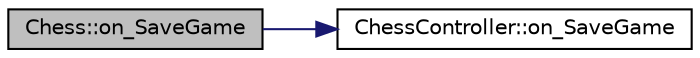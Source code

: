 digraph G
{
  bgcolor="transparent";
  edge [fontname="Helvetica",fontsize="10",labelfontname="Helvetica",labelfontsize="10"];
  node [fontname="Helvetica",fontsize="10",shape=record];
  rankdir=LR;
  Node1 [label="Chess::on_SaveGame",height=0.2,width=0.4,color="black", fillcolor="grey75", style="filled" fontcolor="black"];
  Node1 -> Node2 [color="midnightblue",fontsize="10",style="solid",fontname="Helvetica"];
  Node2 [label="ChessController::on_SaveGame",height=0.2,width=0.4,color="black",URL="$dd/ded/classChessController.html#a21b87eafcf015c8b71517f608dda50f0",tooltip="Handle when the user selected the save game button."];
}
